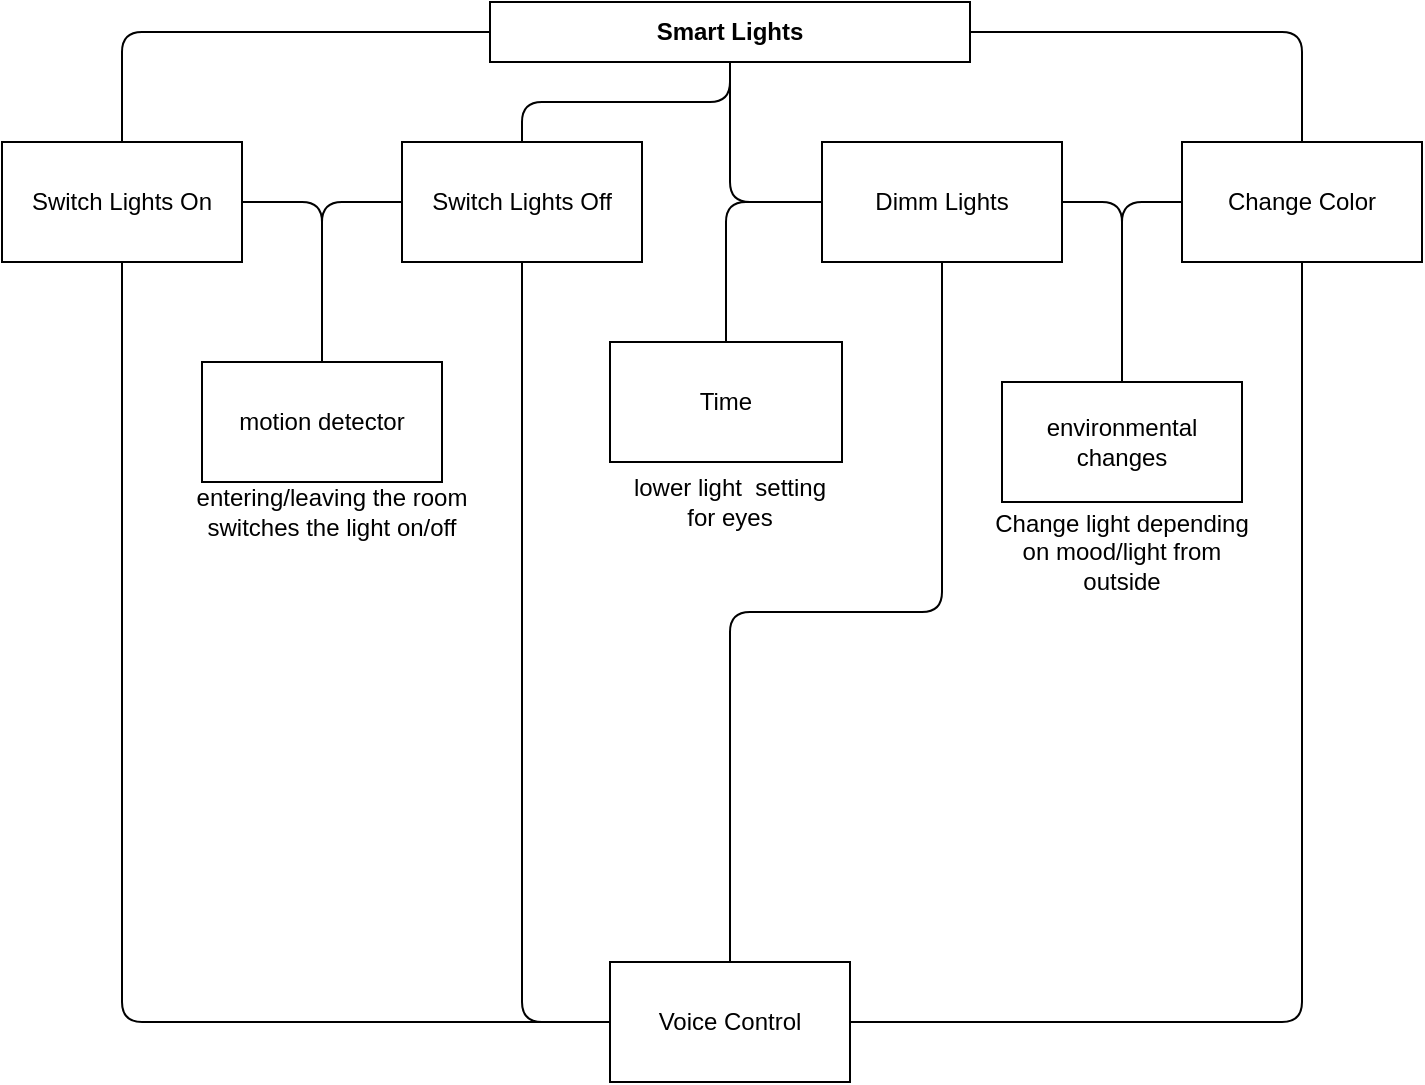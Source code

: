 <mxfile version="20.5.2" type="device"><diagram id="-E1VT1UDNFwG9LFhCJzt" name="Page-1"><mxGraphModel dx="1422" dy="752" grid="1" gridSize="10" guides="1" tooltips="1" connect="1" arrows="1" fold="1" page="1" pageScale="1" pageWidth="827" pageHeight="1169" math="0" shadow="0"><root><mxCell id="0"/><mxCell id="1" parent="0"/><mxCell id="QzJPo4Je0RoSuDSabFDP-1" value="&lt;b&gt;Smart Lights&lt;/b&gt;" style="rounded=0;whiteSpace=wrap;html=1;" vertex="1" parent="1"><mxGeometry x="294" y="10" width="240" height="30" as="geometry"/></mxCell><mxCell id="QzJPo4Je0RoSuDSabFDP-4" style="rounded=1;orthogonalLoop=1;jettySize=auto;html=1;exitX=1;exitY=0.5;exitDx=0;exitDy=0;entryX=0.5;entryY=1;entryDx=0;entryDy=0;edgeStyle=orthogonalEdgeStyle;strokeColor=none;endArrow=none;endFill=0;" edge="1" parent="1" source="QzJPo4Je0RoSuDSabFDP-2" target="QzJPo4Je0RoSuDSabFDP-1"><mxGeometry relative="1" as="geometry"/></mxCell><mxCell id="QzJPo4Je0RoSuDSabFDP-6" style="edgeStyle=orthogonalEdgeStyle;rounded=1;orthogonalLoop=1;jettySize=auto;html=1;exitX=0.5;exitY=0;exitDx=0;exitDy=0;entryX=0;entryY=0.5;entryDx=0;entryDy=0;endArrow=none;endFill=0;" edge="1" parent="1" source="QzJPo4Je0RoSuDSabFDP-2" target="QzJPo4Je0RoSuDSabFDP-1"><mxGeometry relative="1" as="geometry"/></mxCell><mxCell id="QzJPo4Je0RoSuDSabFDP-2" value="Switch Lights On" style="rounded=0;whiteSpace=wrap;html=1;" vertex="1" parent="1"><mxGeometry x="50" y="80" width="120" height="60" as="geometry"/></mxCell><mxCell id="QzJPo4Je0RoSuDSabFDP-8" style="edgeStyle=orthogonalEdgeStyle;rounded=1;orthogonalLoop=1;jettySize=auto;html=1;exitX=0.5;exitY=0;exitDx=0;exitDy=0;entryX=0.5;entryY=1;entryDx=0;entryDy=0;endArrow=none;endFill=0;" edge="1" parent="1" source="QzJPo4Je0RoSuDSabFDP-7" target="QzJPo4Je0RoSuDSabFDP-1"><mxGeometry relative="1" as="geometry"/></mxCell><mxCell id="QzJPo4Je0RoSuDSabFDP-7" value="Switch Lights Off" style="rounded=0;whiteSpace=wrap;html=1;" vertex="1" parent="1"><mxGeometry x="250" y="80" width="120" height="60" as="geometry"/></mxCell><mxCell id="QzJPo4Je0RoSuDSabFDP-10" style="edgeStyle=orthogonalEdgeStyle;rounded=1;orthogonalLoop=1;jettySize=auto;html=1;exitX=0;exitY=0.5;exitDx=0;exitDy=0;entryX=0.5;entryY=1;entryDx=0;entryDy=0;endArrow=none;endFill=0;" edge="1" parent="1" source="QzJPo4Je0RoSuDSabFDP-9" target="QzJPo4Je0RoSuDSabFDP-1"><mxGeometry relative="1" as="geometry"/></mxCell><mxCell id="QzJPo4Je0RoSuDSabFDP-9" value="Dimm Lights" style="rounded=0;whiteSpace=wrap;html=1;" vertex="1" parent="1"><mxGeometry x="460" y="80" width="120" height="60" as="geometry"/></mxCell><mxCell id="QzJPo4Je0RoSuDSabFDP-12" style="edgeStyle=orthogonalEdgeStyle;rounded=1;orthogonalLoop=1;jettySize=auto;html=1;exitX=0.5;exitY=0;exitDx=0;exitDy=0;entryX=1;entryY=0.5;entryDx=0;entryDy=0;endArrow=none;endFill=0;" edge="1" parent="1" source="QzJPo4Je0RoSuDSabFDP-11" target="QzJPo4Je0RoSuDSabFDP-1"><mxGeometry relative="1" as="geometry"/></mxCell><mxCell id="QzJPo4Je0RoSuDSabFDP-11" value="&lt;div&gt;Change Color&lt;/div&gt;" style="rounded=0;whiteSpace=wrap;html=1;" vertex="1" parent="1"><mxGeometry x="640" y="80" width="120" height="60" as="geometry"/></mxCell><mxCell id="QzJPo4Je0RoSuDSabFDP-14" style="edgeStyle=orthogonalEdgeStyle;rounded=1;orthogonalLoop=1;jettySize=auto;html=1;exitX=0.5;exitY=0;exitDx=0;exitDy=0;entryX=0.5;entryY=1;entryDx=0;entryDy=0;endArrow=none;endFill=0;" edge="1" parent="1" source="QzJPo4Je0RoSuDSabFDP-13" target="QzJPo4Je0RoSuDSabFDP-9"><mxGeometry relative="1" as="geometry"/></mxCell><mxCell id="QzJPo4Je0RoSuDSabFDP-15" style="edgeStyle=orthogonalEdgeStyle;rounded=1;orthogonalLoop=1;jettySize=auto;html=1;exitX=1;exitY=0.5;exitDx=0;exitDy=0;entryX=0.5;entryY=1;entryDx=0;entryDy=0;endArrow=none;endFill=0;" edge="1" parent="1" source="QzJPo4Je0RoSuDSabFDP-13" target="QzJPo4Je0RoSuDSabFDP-11"><mxGeometry relative="1" as="geometry"/></mxCell><mxCell id="QzJPo4Je0RoSuDSabFDP-16" style="edgeStyle=orthogonalEdgeStyle;rounded=1;orthogonalLoop=1;jettySize=auto;html=1;entryX=0.5;entryY=1;entryDx=0;entryDy=0;endArrow=none;endFill=0;exitX=0;exitY=0.5;exitDx=0;exitDy=0;" edge="1" parent="1" source="QzJPo4Je0RoSuDSabFDP-13" target="QzJPo4Je0RoSuDSabFDP-7"><mxGeometry relative="1" as="geometry"><mxPoint x="310" y="240" as="sourcePoint"/></mxGeometry></mxCell><mxCell id="QzJPo4Je0RoSuDSabFDP-17" style="edgeStyle=orthogonalEdgeStyle;rounded=1;orthogonalLoop=1;jettySize=auto;html=1;exitX=0;exitY=0.5;exitDx=0;exitDy=0;entryX=0.5;entryY=1;entryDx=0;entryDy=0;endArrow=none;endFill=0;" edge="1" parent="1" source="QzJPo4Je0RoSuDSabFDP-13" target="QzJPo4Je0RoSuDSabFDP-2"><mxGeometry relative="1" as="geometry"/></mxCell><mxCell id="QzJPo4Je0RoSuDSabFDP-13" value="Voice Control" style="rounded=0;whiteSpace=wrap;html=1;" vertex="1" parent="1"><mxGeometry x="354" y="490" width="120" height="60" as="geometry"/></mxCell><mxCell id="QzJPo4Je0RoSuDSabFDP-19" style="edgeStyle=orthogonalEdgeStyle;rounded=1;orthogonalLoop=1;jettySize=auto;html=1;exitX=0.5;exitY=0;exitDx=0;exitDy=0;entryX=0;entryY=0.5;entryDx=0;entryDy=0;endArrow=none;endFill=0;" edge="1" parent="1" source="QzJPo4Je0RoSuDSabFDP-18" target="QzJPo4Je0RoSuDSabFDP-11"><mxGeometry relative="1" as="geometry"/></mxCell><mxCell id="QzJPo4Je0RoSuDSabFDP-20" style="edgeStyle=orthogonalEdgeStyle;rounded=1;orthogonalLoop=1;jettySize=auto;html=1;exitX=0.5;exitY=0;exitDx=0;exitDy=0;entryX=1;entryY=0.5;entryDx=0;entryDy=0;endArrow=none;endFill=0;" edge="1" parent="1" source="QzJPo4Je0RoSuDSabFDP-18" target="QzJPo4Je0RoSuDSabFDP-9"><mxGeometry relative="1" as="geometry"/></mxCell><mxCell id="QzJPo4Je0RoSuDSabFDP-18" value="environmental changes" style="rounded=0;whiteSpace=wrap;html=1;" vertex="1" parent="1"><mxGeometry x="550" y="200" width="120" height="60" as="geometry"/></mxCell><mxCell id="QzJPo4Je0RoSuDSabFDP-22" style="edgeStyle=orthogonalEdgeStyle;rounded=1;orthogonalLoop=1;jettySize=auto;html=1;exitX=0.5;exitY=0;exitDx=0;exitDy=0;entryX=0;entryY=0.5;entryDx=0;entryDy=0;endArrow=none;endFill=0;" edge="1" parent="1" source="QzJPo4Je0RoSuDSabFDP-21" target="QzJPo4Je0RoSuDSabFDP-9"><mxGeometry relative="1" as="geometry"/></mxCell><mxCell id="QzJPo4Je0RoSuDSabFDP-21" value="&lt;div&gt;Time&lt;/div&gt;" style="rounded=0;whiteSpace=wrap;html=1;" vertex="1" parent="1"><mxGeometry x="354" y="180" width="116" height="60" as="geometry"/></mxCell><mxCell id="QzJPo4Je0RoSuDSabFDP-23" value="&lt;div&gt;lower light&amp;nbsp; setting for eyes&lt;/div&gt;" style="text;html=1;strokeColor=none;fillColor=none;align=center;verticalAlign=middle;whiteSpace=wrap;rounded=0;" vertex="1" parent="1"><mxGeometry x="364" y="240" width="100" height="40" as="geometry"/></mxCell><mxCell id="QzJPo4Je0RoSuDSabFDP-26" value="Change light depending on mood/light from outside" style="text;html=1;strokeColor=none;fillColor=none;align=center;verticalAlign=middle;whiteSpace=wrap;rounded=0;" vertex="1" parent="1"><mxGeometry x="540" y="270" width="140" height="30" as="geometry"/></mxCell><mxCell id="QzJPo4Je0RoSuDSabFDP-28" style="edgeStyle=orthogonalEdgeStyle;rounded=1;orthogonalLoop=1;jettySize=auto;html=1;exitX=0.5;exitY=0;exitDx=0;exitDy=0;entryX=0;entryY=0.5;entryDx=0;entryDy=0;endArrow=none;endFill=0;" edge="1" parent="1" source="QzJPo4Je0RoSuDSabFDP-27" target="QzJPo4Je0RoSuDSabFDP-7"><mxGeometry relative="1" as="geometry"/></mxCell><mxCell id="QzJPo4Je0RoSuDSabFDP-29" style="edgeStyle=orthogonalEdgeStyle;rounded=1;orthogonalLoop=1;jettySize=auto;html=1;exitX=0.5;exitY=0;exitDx=0;exitDy=0;entryX=1;entryY=0.5;entryDx=0;entryDy=0;endArrow=none;endFill=0;" edge="1" parent="1" source="QzJPo4Je0RoSuDSabFDP-27" target="QzJPo4Je0RoSuDSabFDP-2"><mxGeometry relative="1" as="geometry"/></mxCell><mxCell id="QzJPo4Je0RoSuDSabFDP-27" value="&lt;div&gt;motion detector&lt;/div&gt;" style="rounded=0;whiteSpace=wrap;html=1;" vertex="1" parent="1"><mxGeometry x="150" y="190" width="120" height="60" as="geometry"/></mxCell><mxCell id="QzJPo4Je0RoSuDSabFDP-30" value="&lt;div&gt;entering/leaving the room switches the light on/off&lt;/div&gt;" style="text;html=1;strokeColor=none;fillColor=none;align=center;verticalAlign=middle;whiteSpace=wrap;rounded=0;" vertex="1" parent="1"><mxGeometry x="140" y="250" width="150" height="30" as="geometry"/></mxCell></root></mxGraphModel></diagram></mxfile>